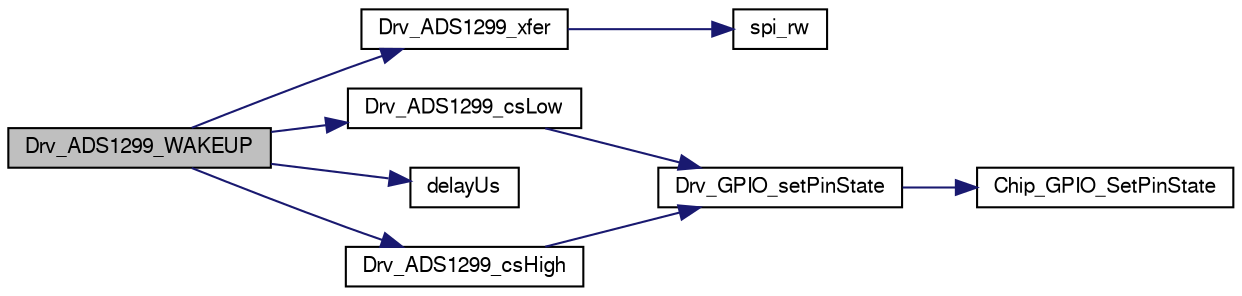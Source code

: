 digraph "Drv_ADS1299_WAKEUP"
{
  edge [fontname="FreeSans",fontsize="10",labelfontname="FreeSans",labelfontsize="10"];
  node [fontname="FreeSans",fontsize="10",shape=record];
  rankdir="LR";
  Node1 [label="Drv_ADS1299_WAKEUP",height=0.2,width=0.4,color="black", fillcolor="grey75", style="filled", fontcolor="black"];
  Node1 -> Node2 [color="midnightblue",fontsize="10",style="solid"];
  Node2 [label="Drv_ADS1299_csLow",height=0.2,width=0.4,color="black", fillcolor="white", style="filled",URL="$group__ADS1299__Library.html#gae7bfe7b22c142ad6af3606fc094dd149",tooltip="SPI chip select method. "];
  Node2 -> Node3 [color="midnightblue",fontsize="10",style="solid"];
  Node3 [label="Drv_GPIO_setPinState",height=0.2,width=0.4,color="black", fillcolor="white", style="filled",URL="$group__GPIO__Library.html#gaa0fc19aa74a1bf75817ba137e78f7a0a",tooltip="Set a GPIO pin state. "];
  Node3 -> Node4 [color="midnightblue",fontsize="10",style="solid"];
  Node4 [label="Chip_GPIO_SetPinState",height=0.2,width=0.4,color="black", fillcolor="white", style="filled",URL="$group__GPIO__17XX__40XX.html#ga2d8db9f0a52f061d64e8cada713ae03e",tooltip="Set a GPIO pin state. "];
  Node1 -> Node5 [color="midnightblue",fontsize="10",style="solid"];
  Node5 [label="Drv_ADS1299_xfer",height=0.2,width=0.4,color="black", fillcolor="white", style="filled",URL="$group__ADS1299__Library.html#gaacd804d5af6ab72174a9cb050dcf9041",tooltip="SPI communication method. "];
  Node5 -> Node6 [color="midnightblue",fontsize="10",style="solid"];
  Node6 [label="spi_rw",height=0.2,width=0.4,color="black", fillcolor="white", style="filled",URL="$group__SSP__Library.html#ga3808c285915bc0c410f4188eafce502d",tooltip="Faster way to transfer a single a byte via SSP. "];
  Node1 -> Node7 [color="midnightblue",fontsize="10",style="solid"];
  Node7 [label="delayUs",height=0.2,width=0.4,color="black", fillcolor="white", style="filled",URL="$group__Devices__Library.html#ga120f8cfcae7121ef62deee0473cf19ee",tooltip="Delay in microseconds. "];
  Node1 -> Node8 [color="midnightblue",fontsize="10",style="solid"];
  Node8 [label="Drv_ADS1299_csHigh",height=0.2,width=0.4,color="black", fillcolor="white", style="filled",URL="$group__ADS1299__Library.html#gad90e09cf6259d704d03a6b3f569d0976",tooltip="SPI chip de-select. "];
  Node8 -> Node3 [color="midnightblue",fontsize="10",style="solid"];
}
